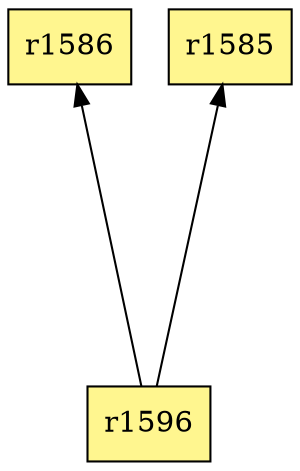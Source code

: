 digraph G {
rankdir=BT;ranksep="2.0";
"r1586" [shape=record,fillcolor=khaki1,style=filled,label="{r1586}"];
"r1596" [shape=record,fillcolor=khaki1,style=filled,label="{r1596}"];
"r1585" [shape=record,fillcolor=khaki1,style=filled,label="{r1585}"];
"r1596" -> "r1586"
"r1596" -> "r1585"
}